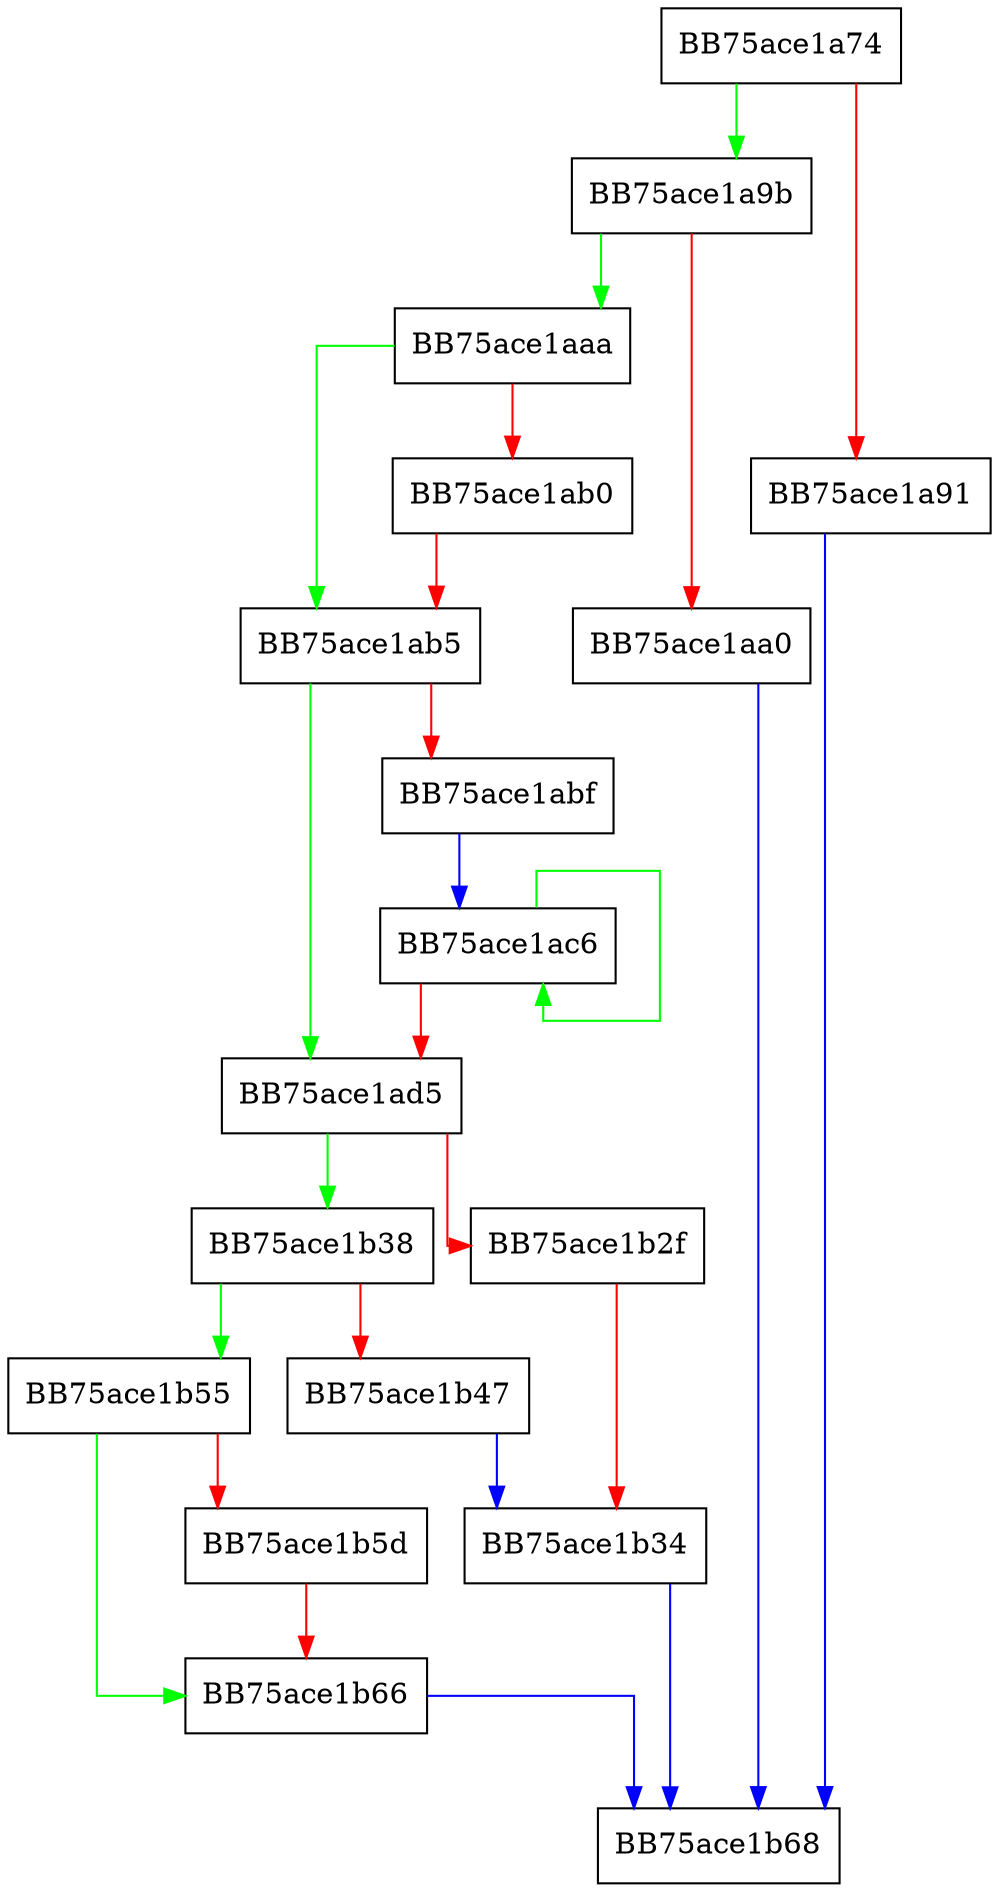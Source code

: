 digraph PFAC_loadPatternData {
  node [shape="box"];
  graph [splines=ortho];
  BB75ace1a74 -> BB75ace1a9b [color="green"];
  BB75ace1a74 -> BB75ace1a91 [color="red"];
  BB75ace1a91 -> BB75ace1b68 [color="blue"];
  BB75ace1a9b -> BB75ace1aaa [color="green"];
  BB75ace1a9b -> BB75ace1aa0 [color="red"];
  BB75ace1aa0 -> BB75ace1b68 [color="blue"];
  BB75ace1aaa -> BB75ace1ab5 [color="green"];
  BB75ace1aaa -> BB75ace1ab0 [color="red"];
  BB75ace1ab0 -> BB75ace1ab5 [color="red"];
  BB75ace1ab5 -> BB75ace1ad5 [color="green"];
  BB75ace1ab5 -> BB75ace1abf [color="red"];
  BB75ace1abf -> BB75ace1ac6 [color="blue"];
  BB75ace1ac6 -> BB75ace1ac6 [color="green"];
  BB75ace1ac6 -> BB75ace1ad5 [color="red"];
  BB75ace1ad5 -> BB75ace1b38 [color="green"];
  BB75ace1ad5 -> BB75ace1b2f [color="red"];
  BB75ace1b2f -> BB75ace1b34 [color="red"];
  BB75ace1b34 -> BB75ace1b68 [color="blue"];
  BB75ace1b38 -> BB75ace1b55 [color="green"];
  BB75ace1b38 -> BB75ace1b47 [color="red"];
  BB75ace1b47 -> BB75ace1b34 [color="blue"];
  BB75ace1b55 -> BB75ace1b66 [color="green"];
  BB75ace1b55 -> BB75ace1b5d [color="red"];
  BB75ace1b5d -> BB75ace1b66 [color="red"];
  BB75ace1b66 -> BB75ace1b68 [color="blue"];
}